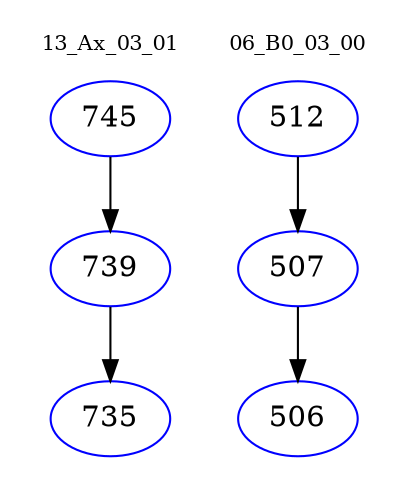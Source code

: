 digraph{
subgraph cluster_0 {
color = white
label = "13_Ax_03_01";
fontsize=10;
T0_745 [label="745", color="blue"]
T0_745 -> T0_739 [color="black"]
T0_739 [label="739", color="blue"]
T0_739 -> T0_735 [color="black"]
T0_735 [label="735", color="blue"]
}
subgraph cluster_1 {
color = white
label = "06_B0_03_00";
fontsize=10;
T1_512 [label="512", color="blue"]
T1_512 -> T1_507 [color="black"]
T1_507 [label="507", color="blue"]
T1_507 -> T1_506 [color="black"]
T1_506 [label="506", color="blue"]
}
}
